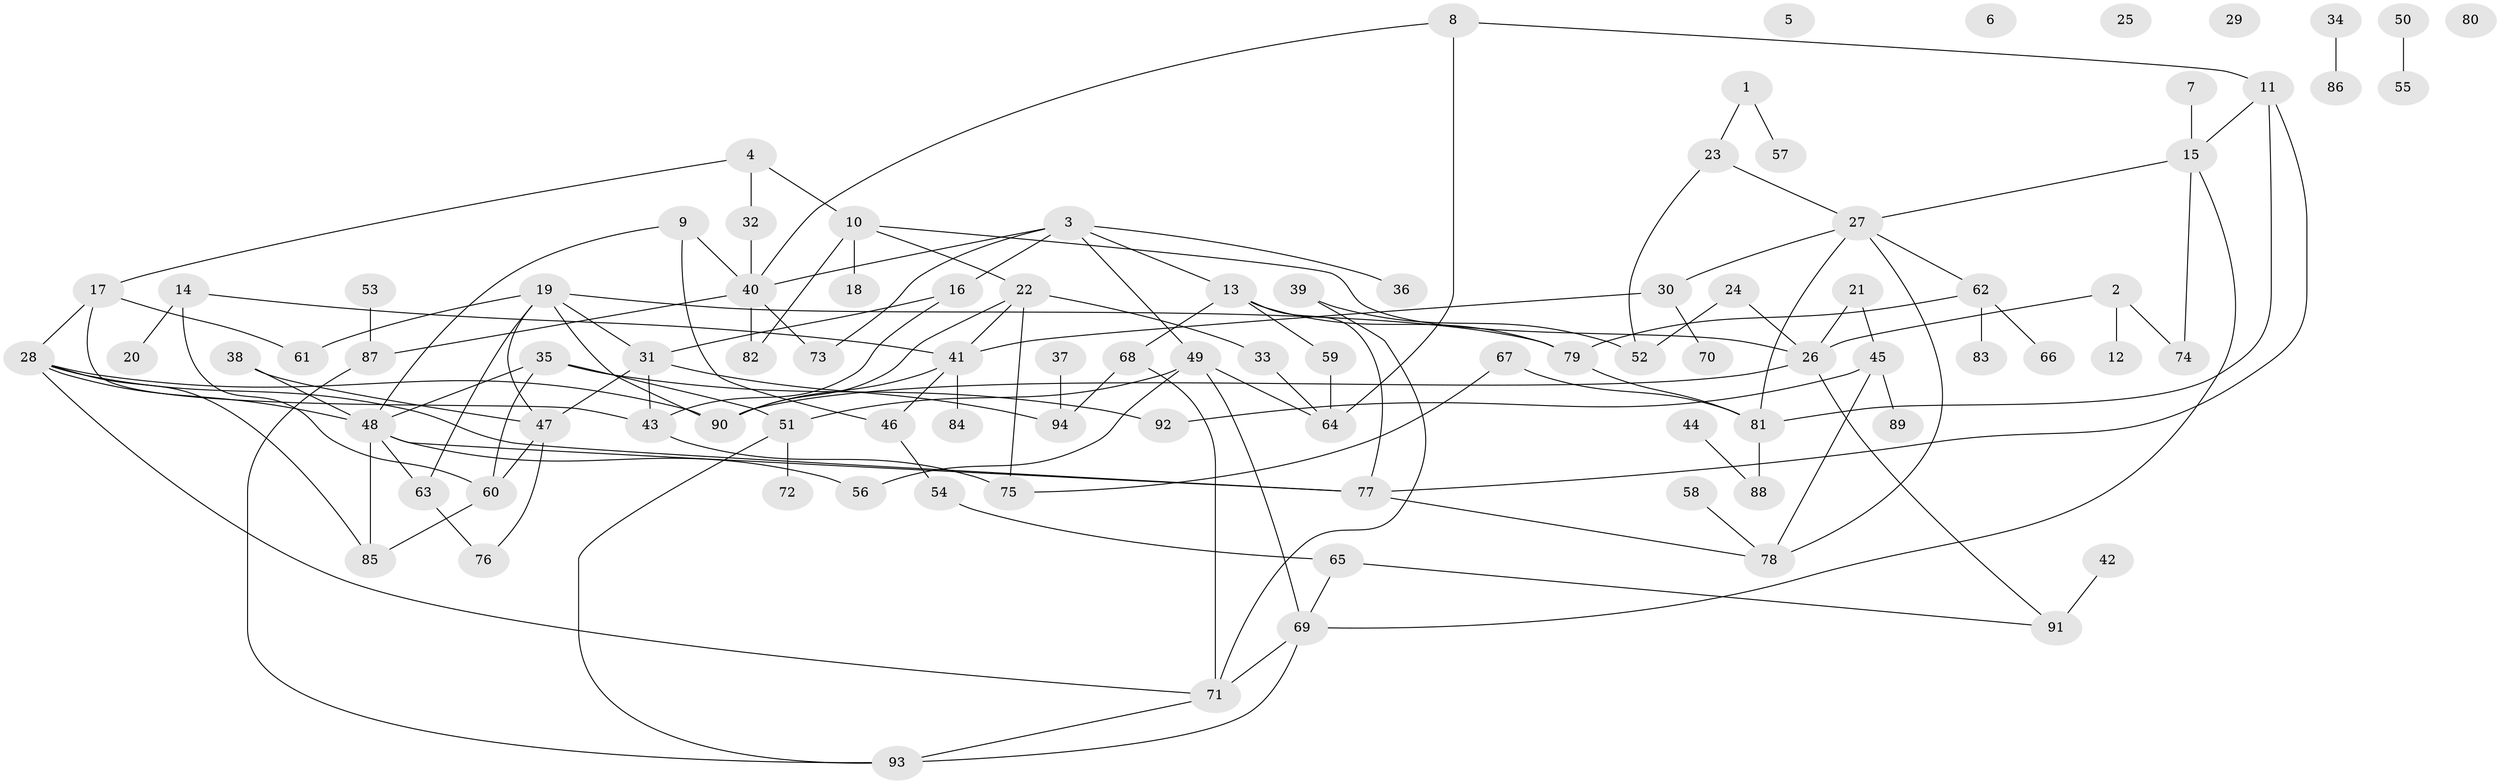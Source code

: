 // Generated by graph-tools (version 1.1) at 2025/25/03/09/25 03:25:18]
// undirected, 94 vertices, 135 edges
graph export_dot {
graph [start="1"]
  node [color=gray90,style=filled];
  1;
  2;
  3;
  4;
  5;
  6;
  7;
  8;
  9;
  10;
  11;
  12;
  13;
  14;
  15;
  16;
  17;
  18;
  19;
  20;
  21;
  22;
  23;
  24;
  25;
  26;
  27;
  28;
  29;
  30;
  31;
  32;
  33;
  34;
  35;
  36;
  37;
  38;
  39;
  40;
  41;
  42;
  43;
  44;
  45;
  46;
  47;
  48;
  49;
  50;
  51;
  52;
  53;
  54;
  55;
  56;
  57;
  58;
  59;
  60;
  61;
  62;
  63;
  64;
  65;
  66;
  67;
  68;
  69;
  70;
  71;
  72;
  73;
  74;
  75;
  76;
  77;
  78;
  79;
  80;
  81;
  82;
  83;
  84;
  85;
  86;
  87;
  88;
  89;
  90;
  91;
  92;
  93;
  94;
  1 -- 23;
  1 -- 57;
  2 -- 12;
  2 -- 26;
  2 -- 74;
  3 -- 13;
  3 -- 16;
  3 -- 36;
  3 -- 40;
  3 -- 49;
  3 -- 73;
  4 -- 10;
  4 -- 17;
  4 -- 32;
  7 -- 15;
  8 -- 11;
  8 -- 40;
  8 -- 64;
  9 -- 40;
  9 -- 46;
  9 -- 48;
  10 -- 18;
  10 -- 22;
  10 -- 26;
  10 -- 82;
  11 -- 15;
  11 -- 77;
  11 -- 81;
  13 -- 59;
  13 -- 68;
  13 -- 77;
  13 -- 79;
  14 -- 20;
  14 -- 41;
  14 -- 60;
  15 -- 27;
  15 -- 69;
  15 -- 74;
  16 -- 31;
  16 -- 43;
  17 -- 28;
  17 -- 43;
  17 -- 61;
  19 -- 31;
  19 -- 47;
  19 -- 61;
  19 -- 63;
  19 -- 79;
  19 -- 90;
  21 -- 26;
  21 -- 45;
  22 -- 33;
  22 -- 41;
  22 -- 75;
  22 -- 90;
  23 -- 27;
  23 -- 52;
  24 -- 26;
  24 -- 52;
  26 -- 90;
  26 -- 91;
  27 -- 30;
  27 -- 62;
  27 -- 78;
  27 -- 81;
  28 -- 48;
  28 -- 71;
  28 -- 77;
  28 -- 85;
  28 -- 90;
  30 -- 41;
  30 -- 70;
  31 -- 43;
  31 -- 47;
  31 -- 94;
  32 -- 40;
  33 -- 64;
  34 -- 86;
  35 -- 48;
  35 -- 51;
  35 -- 60;
  35 -- 92;
  37 -- 94;
  38 -- 47;
  38 -- 48;
  39 -- 52;
  39 -- 71;
  40 -- 73;
  40 -- 82;
  40 -- 87;
  41 -- 46;
  41 -- 84;
  41 -- 90;
  42 -- 91;
  43 -- 75;
  44 -- 88;
  45 -- 78;
  45 -- 89;
  45 -- 92;
  46 -- 54;
  47 -- 60;
  47 -- 76;
  48 -- 56;
  48 -- 63;
  48 -- 77;
  48 -- 85;
  49 -- 51;
  49 -- 56;
  49 -- 64;
  49 -- 69;
  50 -- 55;
  51 -- 72;
  51 -- 93;
  53 -- 87;
  54 -- 65;
  58 -- 78;
  59 -- 64;
  60 -- 85;
  62 -- 66;
  62 -- 79;
  62 -- 83;
  63 -- 76;
  65 -- 69;
  65 -- 91;
  67 -- 75;
  67 -- 81;
  68 -- 71;
  68 -- 94;
  69 -- 71;
  69 -- 93;
  71 -- 93;
  77 -- 78;
  79 -- 81;
  81 -- 88;
  87 -- 93;
}
